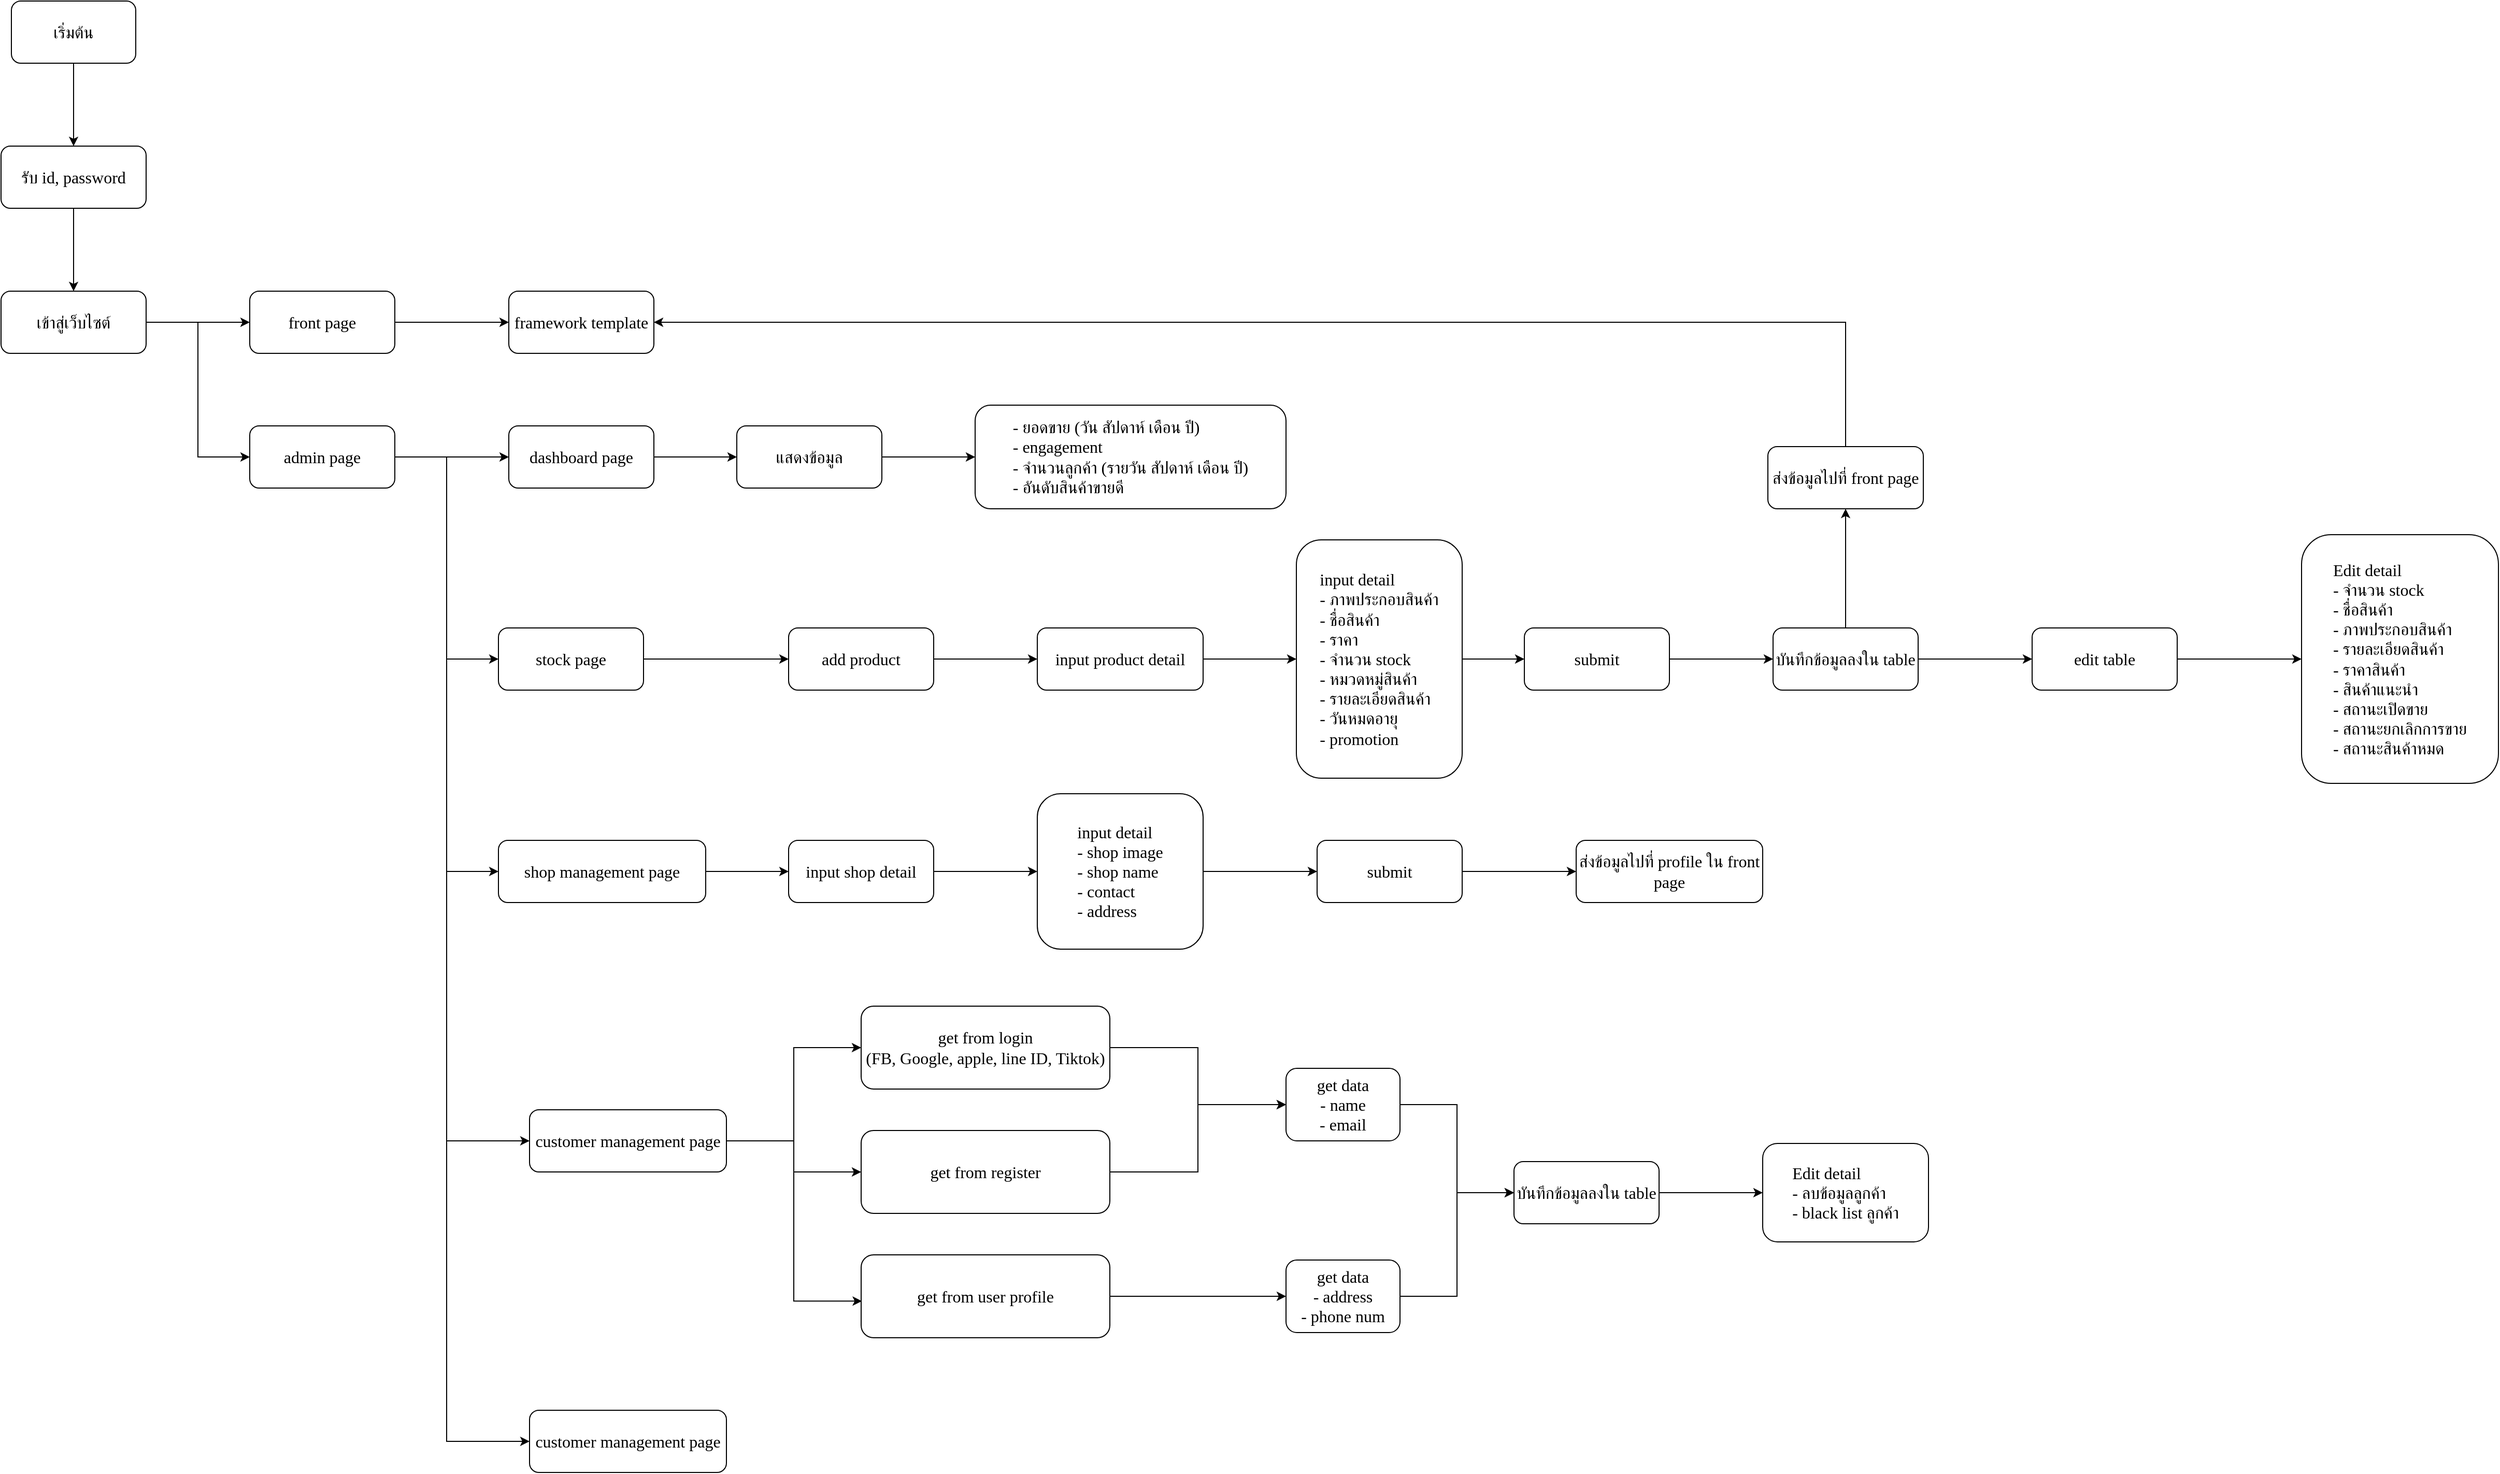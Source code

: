 <mxfile version="20.3.7" type="github">
  <diagram id="eU5cjns71zuXlxmMYgX5" name="Page-1">
    <mxGraphModel dx="1444" dy="819" grid="1" gridSize="10" guides="1" tooltips="1" connect="1" arrows="1" fold="1" page="1" pageScale="1" pageWidth="3000" pageHeight="2000" math="0" shadow="0">
      <root>
        <mxCell id="0" />
        <mxCell id="1" parent="0" />
        <mxCell id="TFUhJYToad7Svwmn0-4R-7" style="edgeStyle=orthogonalEdgeStyle;rounded=0;orthogonalLoop=1;jettySize=auto;html=1;entryX=0.5;entryY=0;entryDx=0;entryDy=0;fontFamily=Tahoma;fontSize=16;" edge="1" parent="1" source="TFUhJYToad7Svwmn0-4R-2" target="TFUhJYToad7Svwmn0-4R-3">
          <mxGeometry relative="1" as="geometry" />
        </mxCell>
        <mxCell id="TFUhJYToad7Svwmn0-4R-2" value="&lt;font face=&quot;Tahoma&quot; style=&quot;font-size: 16px;&quot;&gt;เริ่มต้น&lt;/font&gt;" style="rounded=1;whiteSpace=wrap;html=1;" vertex="1" parent="1">
          <mxGeometry x="70" y="80" width="120" height="60" as="geometry" />
        </mxCell>
        <mxCell id="TFUhJYToad7Svwmn0-4R-8" style="edgeStyle=orthogonalEdgeStyle;rounded=0;orthogonalLoop=1;jettySize=auto;html=1;fontFamily=Tahoma;fontSize=16;" edge="1" parent="1" source="TFUhJYToad7Svwmn0-4R-3" target="TFUhJYToad7Svwmn0-4R-4">
          <mxGeometry relative="1" as="geometry" />
        </mxCell>
        <mxCell id="TFUhJYToad7Svwmn0-4R-3" value="&lt;font face=&quot;Tahoma&quot; style=&quot;font-size: 16px;&quot;&gt;รับ id, password&lt;/font&gt;" style="rounded=1;whiteSpace=wrap;html=1;" vertex="1" parent="1">
          <mxGeometry x="60" y="220" width="140" height="60" as="geometry" />
        </mxCell>
        <mxCell id="TFUhJYToad7Svwmn0-4R-9" style="edgeStyle=orthogonalEdgeStyle;rounded=0;orthogonalLoop=1;jettySize=auto;html=1;fontFamily=Tahoma;fontSize=16;" edge="1" parent="1" source="TFUhJYToad7Svwmn0-4R-4" target="TFUhJYToad7Svwmn0-4R-5">
          <mxGeometry relative="1" as="geometry" />
        </mxCell>
        <mxCell id="TFUhJYToad7Svwmn0-4R-10" style="edgeStyle=orthogonalEdgeStyle;rounded=0;orthogonalLoop=1;jettySize=auto;html=1;entryX=0;entryY=0.5;entryDx=0;entryDy=0;fontFamily=Tahoma;fontSize=16;" edge="1" parent="1" source="TFUhJYToad7Svwmn0-4R-4" target="TFUhJYToad7Svwmn0-4R-6">
          <mxGeometry relative="1" as="geometry" />
        </mxCell>
        <mxCell id="TFUhJYToad7Svwmn0-4R-4" value="&lt;font face=&quot;Tahoma&quot; style=&quot;font-size: 16px;&quot;&gt;เข้าสู่เว็บไซต์&lt;/font&gt;" style="rounded=1;whiteSpace=wrap;html=1;" vertex="1" parent="1">
          <mxGeometry x="60" y="360" width="140" height="60" as="geometry" />
        </mxCell>
        <mxCell id="TFUhJYToad7Svwmn0-4R-12" style="edgeStyle=orthogonalEdgeStyle;rounded=0;orthogonalLoop=1;jettySize=auto;html=1;fontFamily=Tahoma;fontSize=16;" edge="1" parent="1" source="TFUhJYToad7Svwmn0-4R-5" target="TFUhJYToad7Svwmn0-4R-11">
          <mxGeometry relative="1" as="geometry" />
        </mxCell>
        <mxCell id="TFUhJYToad7Svwmn0-4R-5" value="&lt;font face=&quot;Tahoma&quot;&gt;&lt;span style=&quot;font-size: 16px;&quot;&gt;front page&lt;/span&gt;&lt;/font&gt;" style="rounded=1;whiteSpace=wrap;html=1;" vertex="1" parent="1">
          <mxGeometry x="300" y="360" width="140" height="60" as="geometry" />
        </mxCell>
        <mxCell id="TFUhJYToad7Svwmn0-4R-18" style="edgeStyle=orthogonalEdgeStyle;rounded=0;orthogonalLoop=1;jettySize=auto;html=1;fontFamily=Tahoma;fontSize=16;" edge="1" parent="1" source="TFUhJYToad7Svwmn0-4R-6" target="TFUhJYToad7Svwmn0-4R-13">
          <mxGeometry relative="1" as="geometry" />
        </mxCell>
        <mxCell id="TFUhJYToad7Svwmn0-4R-21" style="edgeStyle=orthogonalEdgeStyle;rounded=0;orthogonalLoop=1;jettySize=auto;html=1;entryX=0;entryY=0.5;entryDx=0;entryDy=0;fontFamily=Tahoma;fontSize=16;" edge="1" parent="1" source="TFUhJYToad7Svwmn0-4R-6" target="TFUhJYToad7Svwmn0-4R-14">
          <mxGeometry relative="1" as="geometry" />
        </mxCell>
        <mxCell id="TFUhJYToad7Svwmn0-4R-53" style="edgeStyle=orthogonalEdgeStyle;rounded=0;orthogonalLoop=1;jettySize=auto;html=1;entryX=0;entryY=0.5;entryDx=0;entryDy=0;fontFamily=Tahoma;fontSize=16;" edge="1" parent="1" source="TFUhJYToad7Svwmn0-4R-6" target="TFUhJYToad7Svwmn0-4R-42">
          <mxGeometry relative="1" as="geometry" />
        </mxCell>
        <mxCell id="TFUhJYToad7Svwmn0-4R-55" style="edgeStyle=orthogonalEdgeStyle;rounded=0;orthogonalLoop=1;jettySize=auto;html=1;entryX=0;entryY=0.5;entryDx=0;entryDy=0;fontFamily=Tahoma;fontSize=16;" edge="1" parent="1" source="TFUhJYToad7Svwmn0-4R-6" target="TFUhJYToad7Svwmn0-4R-54">
          <mxGeometry relative="1" as="geometry">
            <Array as="points">
              <mxPoint x="490" y="520" />
              <mxPoint x="490" y="1180" />
            </Array>
          </mxGeometry>
        </mxCell>
        <mxCell id="TFUhJYToad7Svwmn0-4R-74" style="edgeStyle=orthogonalEdgeStyle;rounded=0;orthogonalLoop=1;jettySize=auto;html=1;entryX=0;entryY=0.5;entryDx=0;entryDy=0;fontFamily=Tahoma;fontSize=16;" edge="1" parent="1" source="TFUhJYToad7Svwmn0-4R-6" target="TFUhJYToad7Svwmn0-4R-73">
          <mxGeometry relative="1" as="geometry">
            <Array as="points">
              <mxPoint x="490" y="520" />
              <mxPoint x="490" y="1470" />
            </Array>
          </mxGeometry>
        </mxCell>
        <mxCell id="TFUhJYToad7Svwmn0-4R-6" value="&lt;font face=&quot;Tahoma&quot;&gt;&lt;span style=&quot;font-size: 16px;&quot;&gt;admin page&lt;/span&gt;&lt;/font&gt;" style="rounded=1;whiteSpace=wrap;html=1;" vertex="1" parent="1">
          <mxGeometry x="300" y="490" width="140" height="60" as="geometry" />
        </mxCell>
        <mxCell id="TFUhJYToad7Svwmn0-4R-11" value="&lt;font face=&quot;Tahoma&quot;&gt;&lt;span style=&quot;font-size: 16px;&quot;&gt;framework template&lt;/span&gt;&lt;/font&gt;" style="rounded=1;whiteSpace=wrap;html=1;" vertex="1" parent="1">
          <mxGeometry x="550" y="360" width="140" height="60" as="geometry" />
        </mxCell>
        <mxCell id="TFUhJYToad7Svwmn0-4R-30" style="edgeStyle=orthogonalEdgeStyle;rounded=0;orthogonalLoop=1;jettySize=auto;html=1;exitX=1;exitY=0.5;exitDx=0;exitDy=0;fontFamily=Tahoma;fontSize=16;" edge="1" parent="1" source="TFUhJYToad7Svwmn0-4R-13" target="TFUhJYToad7Svwmn0-4R-28">
          <mxGeometry relative="1" as="geometry" />
        </mxCell>
        <mxCell id="TFUhJYToad7Svwmn0-4R-13" value="&lt;font face=&quot;Tahoma&quot;&gt;&lt;span style=&quot;font-size: 16px;&quot;&gt;dashboard page&lt;/span&gt;&lt;/font&gt;" style="rounded=1;whiteSpace=wrap;html=1;" vertex="1" parent="1">
          <mxGeometry x="550" y="490" width="140" height="60" as="geometry" />
        </mxCell>
        <mxCell id="TFUhJYToad7Svwmn0-4R-25" style="edgeStyle=orthogonalEdgeStyle;rounded=0;orthogonalLoop=1;jettySize=auto;html=1;fontFamily=Tahoma;fontSize=16;" edge="1" parent="1" source="TFUhJYToad7Svwmn0-4R-14" target="TFUhJYToad7Svwmn0-4R-15">
          <mxGeometry relative="1" as="geometry" />
        </mxCell>
        <mxCell id="TFUhJYToad7Svwmn0-4R-14" value="&lt;font face=&quot;Tahoma&quot;&gt;&lt;span style=&quot;font-size: 16px;&quot;&gt;stock page&lt;/span&gt;&lt;/font&gt;" style="rounded=1;whiteSpace=wrap;html=1;" vertex="1" parent="1">
          <mxGeometry x="540" y="685" width="140" height="60" as="geometry" />
        </mxCell>
        <mxCell id="TFUhJYToad7Svwmn0-4R-20" style="edgeStyle=orthogonalEdgeStyle;rounded=0;orthogonalLoop=1;jettySize=auto;html=1;exitX=1;exitY=0.5;exitDx=0;exitDy=0;fontFamily=Tahoma;fontSize=16;" edge="1" parent="1" source="TFUhJYToad7Svwmn0-4R-15" target="TFUhJYToad7Svwmn0-4R-16">
          <mxGeometry relative="1" as="geometry" />
        </mxCell>
        <mxCell id="TFUhJYToad7Svwmn0-4R-15" value="&lt;font face=&quot;Tahoma&quot;&gt;&lt;span style=&quot;font-size: 16px;&quot;&gt;add product&lt;/span&gt;&lt;/font&gt;" style="rounded=1;whiteSpace=wrap;html=1;" vertex="1" parent="1">
          <mxGeometry x="820" y="685" width="140" height="60" as="geometry" />
        </mxCell>
        <mxCell id="TFUhJYToad7Svwmn0-4R-32" style="edgeStyle=orthogonalEdgeStyle;rounded=0;orthogonalLoop=1;jettySize=auto;html=1;fontFamily=Tahoma;fontSize=16;" edge="1" parent="1" source="TFUhJYToad7Svwmn0-4R-16" target="TFUhJYToad7Svwmn0-4R-17">
          <mxGeometry relative="1" as="geometry" />
        </mxCell>
        <mxCell id="TFUhJYToad7Svwmn0-4R-16" value="&lt;font face=&quot;Tahoma&quot;&gt;&lt;span style=&quot;font-size: 16px;&quot;&gt;input product detail&lt;/span&gt;&lt;/font&gt;" style="rounded=1;whiteSpace=wrap;html=1;" vertex="1" parent="1">
          <mxGeometry x="1060" y="685" width="160" height="60" as="geometry" />
        </mxCell>
        <mxCell id="TFUhJYToad7Svwmn0-4R-33" style="edgeStyle=orthogonalEdgeStyle;rounded=0;orthogonalLoop=1;jettySize=auto;html=1;fontFamily=Tahoma;fontSize=16;" edge="1" parent="1" source="TFUhJYToad7Svwmn0-4R-17" target="TFUhJYToad7Svwmn0-4R-23">
          <mxGeometry relative="1" as="geometry" />
        </mxCell>
        <mxCell id="TFUhJYToad7Svwmn0-4R-17" value="&lt;div style=&quot;text-align: left;&quot;&gt;&lt;span style=&quot;font-size: 16px; font-family: Tahoma; background-color: initial;&quot;&gt;input detail&lt;/span&gt;&lt;/div&gt;&lt;font face=&quot;Tahoma&quot;&gt;&lt;div style=&quot;text-align: left;&quot;&gt;&lt;span style=&quot;font-size: 16px; background-color: initial;&quot;&gt;- ภาพประกอบสินค้า&lt;/span&gt;&lt;/div&gt;&lt;span style=&quot;font-size: 16px;&quot;&gt;&lt;div style=&quot;text-align: left;&quot;&gt;&lt;span style=&quot;background-color: initial;&quot;&gt;- ชื่อสินค้า&lt;/span&gt;&lt;/div&gt;&lt;div style=&quot;text-align: left;&quot;&gt;&lt;span style=&quot;background-color: initial;&quot;&gt;- ราคา&lt;/span&gt;&lt;/div&gt;&lt;div style=&quot;text-align: left;&quot;&gt;&lt;span style=&quot;background-color: initial;&quot;&gt;- จำนวน stock&lt;/span&gt;&lt;/div&gt;&lt;div style=&quot;text-align: left;&quot;&gt;&lt;span style=&quot;background-color: initial;&quot;&gt;- หมวดหมู่สินค้า&lt;/span&gt;&lt;/div&gt;&lt;div style=&quot;text-align: left;&quot;&gt;&lt;span style=&quot;background-color: initial;&quot;&gt;- รายละเอียดสินค้า&lt;/span&gt;&lt;/div&gt;&lt;div style=&quot;text-align: left;&quot;&gt;&lt;span style=&quot;background-color: initial;&quot;&gt;- วันหมดอายุ&lt;/span&gt;&lt;/div&gt;&lt;div style=&quot;text-align: left;&quot;&gt;&lt;span style=&quot;background-color: initial;&quot;&gt;- promotion&lt;/span&gt;&lt;/div&gt;&lt;/span&gt;&lt;/font&gt;" style="rounded=1;whiteSpace=wrap;html=1;" vertex="1" parent="1">
          <mxGeometry x="1310" y="600" width="160" height="230" as="geometry" />
        </mxCell>
        <mxCell id="TFUhJYToad7Svwmn0-4R-27" style="edgeStyle=orthogonalEdgeStyle;rounded=0;orthogonalLoop=1;jettySize=auto;html=1;fontFamily=Tahoma;fontSize=16;" edge="1" parent="1" source="TFUhJYToad7Svwmn0-4R-23" target="TFUhJYToad7Svwmn0-4R-24">
          <mxGeometry relative="1" as="geometry" />
        </mxCell>
        <mxCell id="TFUhJYToad7Svwmn0-4R-23" value="&lt;font face=&quot;Tahoma&quot;&gt;&lt;span style=&quot;font-size: 16px;&quot;&gt;submit&lt;/span&gt;&lt;/font&gt;" style="rounded=1;whiteSpace=wrap;html=1;" vertex="1" parent="1">
          <mxGeometry x="1530" y="685" width="140" height="60" as="geometry" />
        </mxCell>
        <mxCell id="TFUhJYToad7Svwmn0-4R-38" style="edgeStyle=orthogonalEdgeStyle;rounded=0;orthogonalLoop=1;jettySize=auto;html=1;entryX=0;entryY=0.5;entryDx=0;entryDy=0;fontFamily=Tahoma;fontSize=16;" edge="1" parent="1" source="TFUhJYToad7Svwmn0-4R-24" target="TFUhJYToad7Svwmn0-4R-35">
          <mxGeometry relative="1" as="geometry" />
        </mxCell>
        <mxCell id="TFUhJYToad7Svwmn0-4R-39" style="edgeStyle=orthogonalEdgeStyle;rounded=0;orthogonalLoop=1;jettySize=auto;html=1;entryX=0.5;entryY=1;entryDx=0;entryDy=0;fontFamily=Tahoma;fontSize=16;" edge="1" parent="1" source="TFUhJYToad7Svwmn0-4R-24" target="TFUhJYToad7Svwmn0-4R-34">
          <mxGeometry relative="1" as="geometry" />
        </mxCell>
        <mxCell id="TFUhJYToad7Svwmn0-4R-24" value="&lt;font face=&quot;Tahoma&quot;&gt;&lt;span style=&quot;font-size: 16px;&quot;&gt;บันทึกข้อมูลลงใน table&lt;/span&gt;&lt;/font&gt;" style="rounded=1;whiteSpace=wrap;html=1;" vertex="1" parent="1">
          <mxGeometry x="1770" y="685" width="140" height="60" as="geometry" />
        </mxCell>
        <mxCell id="TFUhJYToad7Svwmn0-4R-31" style="edgeStyle=orthogonalEdgeStyle;rounded=0;orthogonalLoop=1;jettySize=auto;html=1;fontFamily=Tahoma;fontSize=16;" edge="1" parent="1" source="TFUhJYToad7Svwmn0-4R-28" target="TFUhJYToad7Svwmn0-4R-29">
          <mxGeometry relative="1" as="geometry" />
        </mxCell>
        <mxCell id="TFUhJYToad7Svwmn0-4R-28" value="&lt;font face=&quot;Tahoma&quot;&gt;&lt;span style=&quot;font-size: 16px;&quot;&gt;แสดงข้อมูล&lt;/span&gt;&lt;/font&gt;" style="rounded=1;whiteSpace=wrap;html=1;" vertex="1" parent="1">
          <mxGeometry x="770" y="490" width="140" height="60" as="geometry" />
        </mxCell>
        <mxCell id="TFUhJYToad7Svwmn0-4R-29" value="&lt;div style=&quot;text-align: left;&quot;&gt;&lt;span style=&quot;font-size: 16px; font-family: Tahoma; background-color: initial;&quot;&gt;- ยอดขาย (วัน สัปดาห์ เดือน ปี)&lt;/span&gt;&lt;/div&gt;&lt;font face=&quot;Tahoma&quot;&gt;&lt;div style=&quot;text-align: left;&quot;&gt;&lt;span style=&quot;font-size: 16px; background-color: initial;&quot;&gt;- engagement&lt;/span&gt;&lt;/div&gt;&lt;span style=&quot;font-size: 16px;&quot;&gt;&lt;div style=&quot;text-align: left;&quot;&gt;&lt;span style=&quot;background-color: initial;&quot;&gt;- จำนวนลูกค้า (รายวัน สัปดาห์ เดือน ปี)&lt;/span&gt;&lt;/div&gt;&lt;div style=&quot;text-align: left;&quot;&gt;&lt;span style=&quot;background-color: initial;&quot;&gt;- อันดับสินค้าขายดี&lt;/span&gt;&lt;/div&gt;&lt;/span&gt;&lt;/font&gt;" style="rounded=1;whiteSpace=wrap;html=1;" vertex="1" parent="1">
          <mxGeometry x="1000" y="470" width="300" height="100" as="geometry" />
        </mxCell>
        <mxCell id="TFUhJYToad7Svwmn0-4R-40" style="edgeStyle=orthogonalEdgeStyle;rounded=0;orthogonalLoop=1;jettySize=auto;html=1;entryX=1;entryY=0.5;entryDx=0;entryDy=0;fontFamily=Tahoma;fontSize=16;exitX=0.5;exitY=0;exitDx=0;exitDy=0;" edge="1" parent="1" source="TFUhJYToad7Svwmn0-4R-34" target="TFUhJYToad7Svwmn0-4R-11">
          <mxGeometry relative="1" as="geometry" />
        </mxCell>
        <mxCell id="TFUhJYToad7Svwmn0-4R-34" value="&lt;font face=&quot;Tahoma&quot;&gt;&lt;span style=&quot;font-size: 16px;&quot;&gt;ส่งข้อมูลไปที่ front page&lt;/span&gt;&lt;/font&gt;" style="rounded=1;whiteSpace=wrap;html=1;" vertex="1" parent="1">
          <mxGeometry x="1765" y="510" width="150" height="60" as="geometry" />
        </mxCell>
        <mxCell id="TFUhJYToad7Svwmn0-4R-41" style="edgeStyle=orthogonalEdgeStyle;rounded=0;orthogonalLoop=1;jettySize=auto;html=1;entryX=0;entryY=0.5;entryDx=0;entryDy=0;fontFamily=Tahoma;fontSize=16;" edge="1" parent="1" source="TFUhJYToad7Svwmn0-4R-35" target="TFUhJYToad7Svwmn0-4R-37">
          <mxGeometry relative="1" as="geometry" />
        </mxCell>
        <mxCell id="TFUhJYToad7Svwmn0-4R-35" value="&lt;font face=&quot;Tahoma&quot;&gt;&lt;span style=&quot;font-size: 16px;&quot;&gt;edit table&lt;/span&gt;&lt;/font&gt;" style="rounded=1;whiteSpace=wrap;html=1;" vertex="1" parent="1">
          <mxGeometry x="2020" y="685" width="140" height="60" as="geometry" />
        </mxCell>
        <mxCell id="TFUhJYToad7Svwmn0-4R-37" value="&lt;div style=&quot;text-align: left;&quot;&gt;&lt;font face=&quot;Tahoma&quot;&gt;&lt;span style=&quot;font-size: 16px;&quot;&gt;Edit detail&lt;/span&gt;&lt;/font&gt;&lt;/div&gt;&lt;div style=&quot;text-align: left;&quot;&gt;&lt;font face=&quot;Tahoma&quot;&gt;&lt;span style=&quot;font-size: 16px;&quot;&gt;- จำนวน stock&lt;/span&gt;&lt;/font&gt;&lt;/div&gt;&lt;div style=&quot;text-align: left;&quot;&gt;&lt;font face=&quot;Tahoma&quot;&gt;&lt;span style=&quot;font-size: 16px;&quot;&gt;- ชื่อสินค้า&lt;/span&gt;&lt;/font&gt;&lt;/div&gt;&lt;div style=&quot;text-align: left;&quot;&gt;&lt;font face=&quot;Tahoma&quot;&gt;&lt;span style=&quot;font-size: 16px;&quot;&gt;- ภาพประกอบสินค้า&lt;/span&gt;&lt;/font&gt;&lt;/div&gt;&lt;div style=&quot;text-align: left;&quot;&gt;&lt;font face=&quot;Tahoma&quot;&gt;&lt;span style=&quot;font-size: 16px;&quot;&gt;- รายละเอียดสินค้า&lt;/span&gt;&lt;/font&gt;&lt;/div&gt;&lt;div style=&quot;text-align: left;&quot;&gt;&lt;font face=&quot;Tahoma&quot;&gt;&lt;span style=&quot;font-size: 16px;&quot;&gt;- ราคาสินค้า&lt;/span&gt;&lt;/font&gt;&lt;/div&gt;&lt;div style=&quot;text-align: left;&quot;&gt;&lt;font face=&quot;Tahoma&quot;&gt;&lt;span style=&quot;font-size: 16px;&quot;&gt;- สินค้าแนะนำ&lt;/span&gt;&lt;/font&gt;&lt;/div&gt;&lt;div style=&quot;text-align: left;&quot;&gt;&lt;font face=&quot;Tahoma&quot;&gt;&lt;span style=&quot;font-size: 16px;&quot;&gt;- สถานะเปิดขาย&lt;/span&gt;&lt;/font&gt;&lt;/div&gt;&lt;div style=&quot;text-align: left;&quot;&gt;&lt;font face=&quot;Tahoma&quot;&gt;&lt;span style=&quot;font-size: 16px;&quot;&gt;- สถานะยกเลิกการขาย&lt;/span&gt;&lt;/font&gt;&lt;/div&gt;&lt;div style=&quot;text-align: left;&quot;&gt;&lt;font face=&quot;Tahoma&quot;&gt;&lt;span style=&quot;font-size: 16px;&quot;&gt;- สถานะสินค้าหมด&lt;/span&gt;&lt;/font&gt;&lt;/div&gt;" style="rounded=1;whiteSpace=wrap;html=1;" vertex="1" parent="1">
          <mxGeometry x="2280" y="595" width="190" height="240" as="geometry" />
        </mxCell>
        <mxCell id="TFUhJYToad7Svwmn0-4R-49" style="edgeStyle=orthogonalEdgeStyle;rounded=0;orthogonalLoop=1;jettySize=auto;html=1;entryX=0;entryY=0.5;entryDx=0;entryDy=0;fontFamily=Tahoma;fontSize=16;" edge="1" parent="1" source="TFUhJYToad7Svwmn0-4R-42" target="TFUhJYToad7Svwmn0-4R-43">
          <mxGeometry relative="1" as="geometry" />
        </mxCell>
        <mxCell id="TFUhJYToad7Svwmn0-4R-42" value="&lt;font face=&quot;Tahoma&quot;&gt;&lt;span style=&quot;font-size: 16px;&quot;&gt;shop management page&lt;/span&gt;&lt;/font&gt;" style="rounded=1;whiteSpace=wrap;html=1;" vertex="1" parent="1">
          <mxGeometry x="540" y="890" width="200" height="60" as="geometry" />
        </mxCell>
        <mxCell id="TFUhJYToad7Svwmn0-4R-50" style="edgeStyle=orthogonalEdgeStyle;rounded=0;orthogonalLoop=1;jettySize=auto;html=1;entryX=0;entryY=0.5;entryDx=0;entryDy=0;fontFamily=Tahoma;fontSize=16;" edge="1" parent="1" source="TFUhJYToad7Svwmn0-4R-43" target="TFUhJYToad7Svwmn0-4R-45">
          <mxGeometry relative="1" as="geometry" />
        </mxCell>
        <mxCell id="TFUhJYToad7Svwmn0-4R-43" value="&lt;font face=&quot;Tahoma&quot;&gt;&lt;span style=&quot;font-size: 16px;&quot;&gt;input shop detail&lt;/span&gt;&lt;/font&gt;" style="rounded=1;whiteSpace=wrap;html=1;" vertex="1" parent="1">
          <mxGeometry x="820" y="890" width="140" height="60" as="geometry" />
        </mxCell>
        <mxCell id="TFUhJYToad7Svwmn0-4R-51" style="edgeStyle=orthogonalEdgeStyle;rounded=0;orthogonalLoop=1;jettySize=auto;html=1;fontFamily=Tahoma;fontSize=16;" edge="1" parent="1" source="TFUhJYToad7Svwmn0-4R-45" target="TFUhJYToad7Svwmn0-4R-46">
          <mxGeometry relative="1" as="geometry" />
        </mxCell>
        <mxCell id="TFUhJYToad7Svwmn0-4R-45" value="&lt;div style=&quot;text-align: left;&quot;&gt;&lt;span style=&quot;font-size: 16px; font-family: Tahoma; background-color: initial;&quot;&gt;input detail&lt;/span&gt;&lt;/div&gt;&lt;font face=&quot;Tahoma&quot;&gt;&lt;div style=&quot;text-align: left;&quot;&gt;&lt;span style=&quot;font-size: 16px; background-color: initial;&quot;&gt;- shop image&lt;/span&gt;&lt;/div&gt;&lt;div style=&quot;text-align: left;&quot;&gt;&lt;span style=&quot;font-size: 16px; background-color: initial;&quot;&gt;- shop name&lt;/span&gt;&lt;/div&gt;&lt;div style=&quot;text-align: left;&quot;&gt;&lt;span style=&quot;font-size: 16px;&quot;&gt;- contact&lt;/span&gt;&lt;/div&gt;&lt;div style=&quot;text-align: left;&quot;&gt;&lt;span style=&quot;font-size: 16px;&quot;&gt;- address&lt;/span&gt;&lt;/div&gt;&lt;/font&gt;" style="rounded=1;whiteSpace=wrap;html=1;" vertex="1" parent="1">
          <mxGeometry x="1060" y="845" width="160" height="150" as="geometry" />
        </mxCell>
        <mxCell id="TFUhJYToad7Svwmn0-4R-52" style="edgeStyle=orthogonalEdgeStyle;rounded=0;orthogonalLoop=1;jettySize=auto;html=1;fontFamily=Tahoma;fontSize=16;" edge="1" parent="1" source="TFUhJYToad7Svwmn0-4R-46" target="TFUhJYToad7Svwmn0-4R-47">
          <mxGeometry relative="1" as="geometry" />
        </mxCell>
        <mxCell id="TFUhJYToad7Svwmn0-4R-46" value="&lt;font face=&quot;Tahoma&quot;&gt;&lt;span style=&quot;font-size: 16px;&quot;&gt;submit&lt;/span&gt;&lt;/font&gt;" style="rounded=1;whiteSpace=wrap;html=1;" vertex="1" parent="1">
          <mxGeometry x="1330" y="890" width="140" height="60" as="geometry" />
        </mxCell>
        <mxCell id="TFUhJYToad7Svwmn0-4R-47" value="&lt;font face=&quot;Tahoma&quot;&gt;&lt;span style=&quot;font-size: 16px;&quot;&gt;ส่งข้อมูลไปที่ profile ใน front page&lt;/span&gt;&lt;/font&gt;" style="rounded=1;whiteSpace=wrap;html=1;" vertex="1" parent="1">
          <mxGeometry x="1580" y="890" width="180" height="60" as="geometry" />
        </mxCell>
        <mxCell id="TFUhJYToad7Svwmn0-4R-59" style="edgeStyle=orthogonalEdgeStyle;rounded=0;orthogonalLoop=1;jettySize=auto;html=1;entryX=0;entryY=0.5;entryDx=0;entryDy=0;fontFamily=Tahoma;fontSize=16;" edge="1" parent="1" source="TFUhJYToad7Svwmn0-4R-54" target="TFUhJYToad7Svwmn0-4R-56">
          <mxGeometry relative="1" as="geometry" />
        </mxCell>
        <mxCell id="TFUhJYToad7Svwmn0-4R-60" style="edgeStyle=orthogonalEdgeStyle;rounded=0;orthogonalLoop=1;jettySize=auto;html=1;entryX=0;entryY=0.5;entryDx=0;entryDy=0;fontFamily=Tahoma;fontSize=16;" edge="1" parent="1" source="TFUhJYToad7Svwmn0-4R-54" target="TFUhJYToad7Svwmn0-4R-57">
          <mxGeometry relative="1" as="geometry" />
        </mxCell>
        <mxCell id="TFUhJYToad7Svwmn0-4R-61" style="edgeStyle=orthogonalEdgeStyle;rounded=0;orthogonalLoop=1;jettySize=auto;html=1;entryX=0.003;entryY=0.558;entryDx=0;entryDy=0;entryPerimeter=0;fontFamily=Tahoma;fontSize=16;" edge="1" parent="1" source="TFUhJYToad7Svwmn0-4R-54" target="TFUhJYToad7Svwmn0-4R-58">
          <mxGeometry relative="1" as="geometry" />
        </mxCell>
        <mxCell id="TFUhJYToad7Svwmn0-4R-54" value="&lt;font face=&quot;Tahoma&quot;&gt;&lt;span style=&quot;font-size: 16px;&quot;&gt;customer management page&lt;/span&gt;&lt;/font&gt;" style="rounded=1;whiteSpace=wrap;html=1;" vertex="1" parent="1">
          <mxGeometry x="570" y="1150" width="190" height="60" as="geometry" />
        </mxCell>
        <mxCell id="TFUhJYToad7Svwmn0-4R-64" style="edgeStyle=orthogonalEdgeStyle;rounded=0;orthogonalLoop=1;jettySize=auto;html=1;fontFamily=Tahoma;fontSize=16;" edge="1" parent="1" source="TFUhJYToad7Svwmn0-4R-56" target="TFUhJYToad7Svwmn0-4R-62">
          <mxGeometry relative="1" as="geometry" />
        </mxCell>
        <mxCell id="TFUhJYToad7Svwmn0-4R-56" value="&lt;font face=&quot;Tahoma&quot;&gt;&lt;span style=&quot;font-size: 16px;&quot;&gt;get from login&lt;br&gt;(FB, Google, apple, line ID, Tiktok)&lt;br&gt;&lt;/span&gt;&lt;/font&gt;" style="rounded=1;whiteSpace=wrap;html=1;" vertex="1" parent="1">
          <mxGeometry x="890" y="1050" width="240" height="80" as="geometry" />
        </mxCell>
        <mxCell id="TFUhJYToad7Svwmn0-4R-65" style="edgeStyle=orthogonalEdgeStyle;rounded=0;orthogonalLoop=1;jettySize=auto;html=1;entryX=0;entryY=0.5;entryDx=0;entryDy=0;fontFamily=Tahoma;fontSize=16;" edge="1" parent="1" source="TFUhJYToad7Svwmn0-4R-57" target="TFUhJYToad7Svwmn0-4R-62">
          <mxGeometry relative="1" as="geometry" />
        </mxCell>
        <mxCell id="TFUhJYToad7Svwmn0-4R-57" value="&lt;font face=&quot;Tahoma&quot;&gt;&lt;span style=&quot;font-size: 16px;&quot;&gt;get from register&lt;br&gt;&lt;/span&gt;&lt;/font&gt;" style="rounded=1;whiteSpace=wrap;html=1;" vertex="1" parent="1">
          <mxGeometry x="890" y="1170" width="240" height="80" as="geometry" />
        </mxCell>
        <mxCell id="TFUhJYToad7Svwmn0-4R-66" style="edgeStyle=orthogonalEdgeStyle;rounded=0;orthogonalLoop=1;jettySize=auto;html=1;fontFamily=Tahoma;fontSize=16;" edge="1" parent="1" source="TFUhJYToad7Svwmn0-4R-58" target="TFUhJYToad7Svwmn0-4R-63">
          <mxGeometry relative="1" as="geometry" />
        </mxCell>
        <mxCell id="TFUhJYToad7Svwmn0-4R-58" value="&lt;font face=&quot;Tahoma&quot;&gt;&lt;span style=&quot;font-size: 16px;&quot;&gt;get from user profile&lt;br&gt;&lt;/span&gt;&lt;/font&gt;" style="rounded=1;whiteSpace=wrap;html=1;" vertex="1" parent="1">
          <mxGeometry x="890" y="1290" width="240" height="80" as="geometry" />
        </mxCell>
        <mxCell id="TFUhJYToad7Svwmn0-4R-70" style="edgeStyle=orthogonalEdgeStyle;rounded=0;orthogonalLoop=1;jettySize=auto;html=1;entryX=0;entryY=0.5;entryDx=0;entryDy=0;fontFamily=Tahoma;fontSize=16;" edge="1" parent="1" source="TFUhJYToad7Svwmn0-4R-62" target="TFUhJYToad7Svwmn0-4R-67">
          <mxGeometry relative="1" as="geometry" />
        </mxCell>
        <mxCell id="TFUhJYToad7Svwmn0-4R-62" value="&lt;font face=&quot;Tahoma&quot;&gt;&lt;span style=&quot;font-size: 16px;&quot;&gt;get data&lt;br&gt;- name&lt;br&gt;- email&lt;br&gt;&lt;/span&gt;&lt;/font&gt;" style="rounded=1;whiteSpace=wrap;html=1;" vertex="1" parent="1">
          <mxGeometry x="1300" y="1110" width="110" height="70" as="geometry" />
        </mxCell>
        <mxCell id="TFUhJYToad7Svwmn0-4R-71" style="edgeStyle=orthogonalEdgeStyle;rounded=0;orthogonalLoop=1;jettySize=auto;html=1;entryX=0;entryY=0.5;entryDx=0;entryDy=0;fontFamily=Tahoma;fontSize=16;" edge="1" parent="1" source="TFUhJYToad7Svwmn0-4R-63" target="TFUhJYToad7Svwmn0-4R-67">
          <mxGeometry relative="1" as="geometry" />
        </mxCell>
        <mxCell id="TFUhJYToad7Svwmn0-4R-63" value="&lt;font face=&quot;Tahoma&quot;&gt;&lt;span style=&quot;font-size: 16px;&quot;&gt;get data&lt;br&gt;- address&lt;br&gt;- phone num&lt;br&gt;&lt;/span&gt;&lt;/font&gt;" style="rounded=1;whiteSpace=wrap;html=1;" vertex="1" parent="1">
          <mxGeometry x="1300" y="1295" width="110" height="70" as="geometry" />
        </mxCell>
        <mxCell id="TFUhJYToad7Svwmn0-4R-72" style="edgeStyle=orthogonalEdgeStyle;rounded=0;orthogonalLoop=1;jettySize=auto;html=1;entryX=0;entryY=0.5;entryDx=0;entryDy=0;fontFamily=Tahoma;fontSize=16;" edge="1" parent="1" source="TFUhJYToad7Svwmn0-4R-67" target="TFUhJYToad7Svwmn0-4R-69">
          <mxGeometry relative="1" as="geometry" />
        </mxCell>
        <mxCell id="TFUhJYToad7Svwmn0-4R-67" value="&lt;font face=&quot;Tahoma&quot;&gt;&lt;span style=&quot;font-size: 16px;&quot;&gt;บันทึกข้อมูลลงใน table&lt;/span&gt;&lt;/font&gt;" style="rounded=1;whiteSpace=wrap;html=1;" vertex="1" parent="1">
          <mxGeometry x="1520" y="1200" width="140" height="60" as="geometry" />
        </mxCell>
        <mxCell id="TFUhJYToad7Svwmn0-4R-69" value="&lt;div style=&quot;text-align: left;&quot;&gt;&lt;font face=&quot;Tahoma&quot;&gt;&lt;span style=&quot;font-size: 16px;&quot;&gt;Edit detail&lt;/span&gt;&lt;/font&gt;&lt;/div&gt;&lt;div style=&quot;text-align: left;&quot;&gt;&lt;font face=&quot;Tahoma&quot;&gt;&lt;span style=&quot;font-size: 16px;&quot;&gt;- ลบข้อมูลลูกค้า&lt;/span&gt;&lt;/font&gt;&lt;/div&gt;&lt;div style=&quot;text-align: left;&quot;&gt;&lt;font face=&quot;Tahoma&quot;&gt;&lt;span style=&quot;font-size: 16px;&quot;&gt;- black list ลูกค้า&lt;/span&gt;&lt;/font&gt;&lt;/div&gt;" style="rounded=1;whiteSpace=wrap;html=1;" vertex="1" parent="1">
          <mxGeometry x="1760" y="1182.5" width="160" height="95" as="geometry" />
        </mxCell>
        <mxCell id="TFUhJYToad7Svwmn0-4R-73" value="&lt;font face=&quot;Tahoma&quot;&gt;&lt;span style=&quot;font-size: 16px;&quot;&gt;customer management page&lt;/span&gt;&lt;/font&gt;" style="rounded=1;whiteSpace=wrap;html=1;" vertex="1" parent="1">
          <mxGeometry x="570" y="1440" width="190" height="60" as="geometry" />
        </mxCell>
      </root>
    </mxGraphModel>
  </diagram>
</mxfile>
